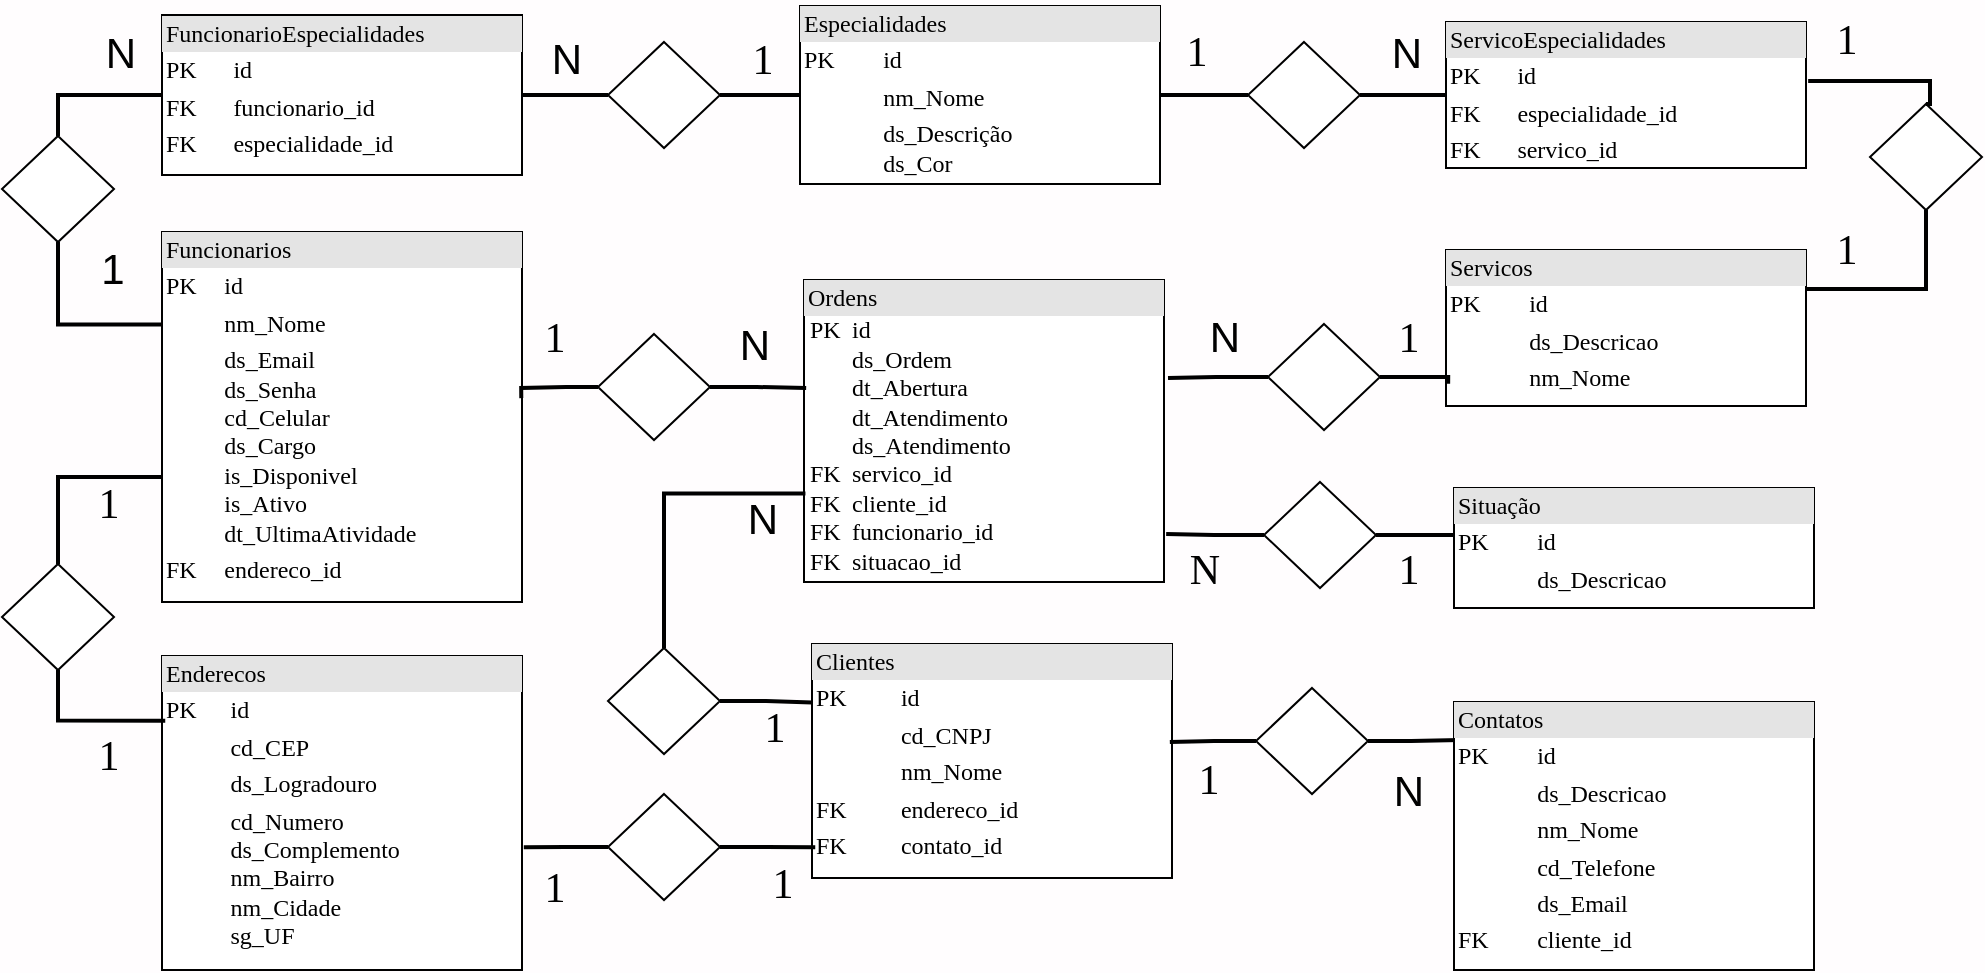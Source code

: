 <mxfile version="24.0.2" type="github">
  <diagram name="Página-1" id="74GLTB2vqmmj7NhmQDI3">
    <mxGraphModel dx="1206" dy="467" grid="0" gridSize="10" guides="1" tooltips="1" connect="1" arrows="1" fold="1" page="0" pageScale="1" pageWidth="827" pageHeight="1169" background="#FFFDFE" math="0" shadow="0">
      <root>
        <mxCell id="0" />
        <mxCell id="1" parent="0" />
        <mxCell id="-mUKGB88UWc1St8DoL5Q-1" value="&lt;div style=&quot;box-sizing:border-box;width:100%;background:#e4e4e4;padding:2px;&quot;&gt;Funcionarios&lt;/div&gt;&lt;table style=&quot;width:100%;font-size:1em;&quot; cellpadding=&quot;2&quot; cellspacing=&quot;0&quot;&gt;&lt;tbody&gt;&lt;tr&gt;&lt;td&gt;PK&lt;/td&gt;&lt;td&gt;id&lt;br&gt;&lt;/td&gt;&lt;/tr&gt;&lt;tr&gt;&lt;td&gt;&lt;br&gt;&lt;/td&gt;&lt;td&gt;nm_Nome&lt;/td&gt;&lt;/tr&gt;&lt;tr&gt;&lt;td&gt;&lt;br&gt;&lt;br&gt;&lt;/td&gt;&lt;td&gt;ds_Email&lt;br&gt;ds_Senha&lt;br&gt;cd_Celular&lt;br&gt;ds_Cargo&lt;br&gt;is_Disponivel&lt;br&gt;is_Ativo&lt;br&gt;dt_UltimaAtividade&lt;br&gt;&lt;/td&gt;&lt;/tr&gt;&lt;tr&gt;&lt;td&gt;FK&lt;/td&gt;&lt;td&gt;endereco_id&lt;br&gt;&lt;/td&gt;&lt;/tr&gt;&lt;tr&gt;&lt;td&gt;&lt;br&gt;&lt;/td&gt;&lt;td&gt;&lt;br&gt;&lt;/td&gt;&lt;/tr&gt;&lt;/tbody&gt;&lt;/table&gt;" style="verticalAlign=top;align=left;overflow=fill;html=1;rounded=0;shadow=0;comic=0;labelBackgroundColor=none;strokeWidth=1;fontFamily=Verdana;fontSize=12" parent="1" vertex="1">
          <mxGeometry x="-100" y="136" width="180" height="185" as="geometry" />
        </mxCell>
        <mxCell id="-mUKGB88UWc1St8DoL5Q-2" value="&lt;div style=&quot;box-sizing: border-box ; width: 100% ; background: #e4e4e4 ; padding: 2px&quot;&gt;Especialidades&lt;/div&gt;&lt;table style=&quot;width: 100% ; font-size: 1em&quot; cellpadding=&quot;2&quot; cellspacing=&quot;0&quot;&gt;&lt;tbody&gt;&lt;tr&gt;&lt;td&gt;PK&lt;/td&gt;&lt;td&gt;id&lt;/td&gt;&lt;/tr&gt;&lt;tr&gt;&lt;td&gt;&lt;br&gt;&lt;/td&gt;&lt;td&gt;nm_Nome&lt;/td&gt;&lt;/tr&gt;&lt;tr&gt;&lt;td&gt;&lt;/td&gt;&lt;td&gt;ds_Descrição&lt;br&gt;ds_Cor&lt;/td&gt;&lt;/tr&gt;&lt;tr&gt;&lt;td&gt;&lt;/td&gt;&lt;td&gt;&lt;br&gt;&lt;/td&gt;&lt;/tr&gt;&lt;/tbody&gt;&lt;/table&gt;" style="verticalAlign=top;align=left;overflow=fill;html=1;rounded=0;shadow=0;comic=0;labelBackgroundColor=none;strokeWidth=1;fontFamily=Verdana;fontSize=12" parent="1" vertex="1">
          <mxGeometry x="219" y="23" width="180" height="89" as="geometry" />
        </mxCell>
        <mxCell id="-mUKGB88UWc1St8DoL5Q-3" value="&lt;div style=&quot;box-sizing: border-box ; width: 100% ; background: #e4e4e4 ; padding: 2px&quot;&gt;Clientes&lt;/div&gt;&lt;table style=&quot;width: 100% ; font-size: 1em&quot; cellpadding=&quot;2&quot; cellspacing=&quot;0&quot;&gt;&lt;tbody&gt;&lt;tr&gt;&lt;td&gt;PK&lt;/td&gt;&lt;td&gt;id&lt;/td&gt;&lt;/tr&gt;&lt;tr&gt;&lt;td&gt;&lt;br&gt;&lt;/td&gt;&lt;td&gt;cd_CNPJ&lt;/td&gt;&lt;/tr&gt;&lt;tr&gt;&lt;td&gt;&lt;/td&gt;&lt;td&gt;nm_Nome&lt;/td&gt;&lt;/tr&gt;&lt;tr&gt;&lt;td&gt;FK&lt;/td&gt;&lt;td&gt;endereco_id&lt;/td&gt;&lt;/tr&gt;&lt;tr&gt;&lt;td&gt;FK&lt;/td&gt;&lt;td&gt;contato_id&lt;/td&gt;&lt;/tr&gt;&lt;/tbody&gt;&lt;/table&gt;" style="verticalAlign=top;align=left;overflow=fill;html=1;rounded=0;shadow=0;comic=0;labelBackgroundColor=none;strokeWidth=1;fontFamily=Verdana;fontSize=12" parent="1" vertex="1">
          <mxGeometry x="225" y="342" width="180" height="117" as="geometry" />
        </mxCell>
        <mxCell id="-mUKGB88UWc1St8DoL5Q-6" value="&lt;div style=&quot;box-sizing:border-box;width:100%;background:#e4e4e4;padding:2px;&quot;&gt;Situação&lt;/div&gt;&lt;table style=&quot;width:100%;font-size:1em;&quot; cellpadding=&quot;2&quot; cellspacing=&quot;0&quot;&gt;&lt;tbody&gt;&lt;tr&gt;&lt;td&gt;PK&lt;/td&gt;&lt;td&gt;id&lt;/td&gt;&lt;/tr&gt;&lt;tr&gt;&lt;td&gt;&lt;br&gt;&lt;/td&gt;&lt;td&gt;ds_Descricao&lt;/td&gt;&lt;/tr&gt;&lt;tr&gt;&lt;td&gt;&lt;/td&gt;&lt;td&gt;&lt;br&gt;&lt;/td&gt;&lt;/tr&gt;&lt;/tbody&gt;&lt;/table&gt;" style="verticalAlign=top;align=left;overflow=fill;html=1;rounded=0;shadow=0;comic=0;labelBackgroundColor=none;strokeWidth=1;fontFamily=Verdana;fontSize=12" parent="1" vertex="1">
          <mxGeometry x="546" y="264" width="180" height="60" as="geometry" />
        </mxCell>
        <mxCell id="-mUKGB88UWc1St8DoL5Q-8" value="&lt;div style=&quot;box-sizing:border-box;width:100%;background:#e4e4e4;padding:2px;&quot;&gt;Servicos&lt;/div&gt;&lt;table style=&quot;width:100%;font-size:1em;&quot; cellpadding=&quot;2&quot; cellspacing=&quot;0&quot;&gt;&lt;tbody&gt;&lt;tr&gt;&lt;td&gt;PK&lt;/td&gt;&lt;td&gt;id&lt;/td&gt;&lt;/tr&gt;&lt;tr&gt;&lt;td&gt;&lt;br&gt;&lt;/td&gt;&lt;td&gt;ds_Descricao&lt;/td&gt;&lt;/tr&gt;&lt;tr&gt;&lt;td&gt;&lt;br&gt;&lt;/td&gt;&lt;td&gt;nm_Nome&lt;/td&gt;&lt;/tr&gt;&lt;tr&gt;&lt;td&gt;&lt;/td&gt;&lt;td&gt;&lt;br&gt;&lt;/td&gt;&lt;/tr&gt;&lt;/tbody&gt;&lt;/table&gt;" style="verticalAlign=top;align=left;overflow=fill;html=1;rounded=0;shadow=0;comic=0;labelBackgroundColor=none;strokeWidth=1;fontFamily=Verdana;fontSize=12" parent="1" vertex="1">
          <mxGeometry x="542" y="145" width="180" height="78" as="geometry" />
        </mxCell>
        <mxCell id="-mUKGB88UWc1St8DoL5Q-9" style="edgeStyle=orthogonalEdgeStyle;rounded=0;orthogonalLoop=1;jettySize=auto;html=1;exitX=0.5;exitY=1;exitDx=0;exitDy=0;" parent="1" source="-mUKGB88UWc1St8DoL5Q-8" target="-mUKGB88UWc1St8DoL5Q-8" edge="1">
          <mxGeometry relative="1" as="geometry" />
        </mxCell>
        <mxCell id="-mUKGB88UWc1St8DoL5Q-11" value="&lt;div style=&quot;box-sizing:border-box;width:100%;background:#e4e4e4;padding:2px;&quot;&gt;FuncionarioEspecialidades&lt;/div&gt;&lt;table style=&quot;width:100%;font-size:1em;&quot; cellpadding=&quot;2&quot; cellspacing=&quot;0&quot;&gt;&lt;tbody&gt;&lt;tr&gt;&lt;td&gt;PK&lt;/td&gt;&lt;td&gt;id&lt;/td&gt;&lt;/tr&gt;&lt;tr&gt;&lt;td&gt;FK&lt;/td&gt;&lt;td&gt;funcionario_id&lt;/td&gt;&lt;/tr&gt;&lt;tr&gt;&lt;td&gt;FK&lt;/td&gt;&lt;td&gt;especialidade_id&lt;/td&gt;&lt;/tr&gt;&lt;/tbody&gt;&lt;/table&gt;" style="verticalAlign=top;align=left;overflow=fill;html=1;rounded=0;shadow=0;comic=0;labelBackgroundColor=none;strokeWidth=1;fontFamily=Verdana;fontSize=12" parent="1" vertex="1">
          <mxGeometry x="-100" y="27.5" width="180" height="80" as="geometry" />
        </mxCell>
        <mxCell id="-mUKGB88UWc1St8DoL5Q-14" value="&lt;div style=&quot;box-sizing:border-box;width:100%;background:#e4e4e4;padding:2px;&quot;&gt;ServicoEspecialidades&lt;/div&gt;&lt;table style=&quot;width:100%;font-size:1em;&quot; cellpadding=&quot;2&quot; cellspacing=&quot;0&quot;&gt;&lt;tbody&gt;&lt;tr&gt;&lt;td&gt;PK&lt;/td&gt;&lt;td&gt;id&lt;/td&gt;&lt;/tr&gt;&lt;tr&gt;&lt;td&gt;FK&lt;/td&gt;&lt;td&gt;especialidade_id&lt;/td&gt;&lt;/tr&gt;&lt;tr&gt;&lt;td&gt;FK&lt;/td&gt;&lt;td&gt;servico_id&lt;/td&gt;&lt;/tr&gt;&lt;/tbody&gt;&lt;/table&gt;" style="verticalAlign=top;align=left;overflow=fill;html=1;rounded=0;shadow=0;comic=0;labelBackgroundColor=none;strokeWidth=1;fontFamily=Verdana;fontSize=12" parent="1" vertex="1">
          <mxGeometry x="542" y="31" width="180" height="73" as="geometry" />
        </mxCell>
        <mxCell id="-mUKGB88UWc1St8DoL5Q-19" value="&lt;div style=&quot;box-sizing:border-box;width:100%;background:#e4e4e4;padding:2px;&quot;&gt;Enderecos&lt;/div&gt;&lt;table style=&quot;width:100%;font-size:1em;&quot; cellpadding=&quot;2&quot; cellspacing=&quot;0&quot;&gt;&lt;tbody&gt;&lt;tr&gt;&lt;td&gt;PK&lt;/td&gt;&lt;td&gt;id&lt;/td&gt;&lt;/tr&gt;&lt;tr&gt;&lt;td&gt;&lt;br&gt;&lt;/td&gt;&lt;td&gt;cd_CEP&lt;/td&gt;&lt;/tr&gt;&lt;tr&gt;&lt;td&gt;&lt;br&gt;&lt;/td&gt;&lt;td&gt;ds_Logradouro&lt;/td&gt;&lt;/tr&gt;&lt;tr&gt;&lt;td&gt;&lt;br&gt;&lt;/td&gt;&lt;td&gt;cd_Numero&lt;br&gt;ds_Complemento&lt;br&gt;nm_Bairro&lt;br&gt;nm_Cidade&lt;br&gt;sg_UF&lt;/td&gt;&lt;/tr&gt;&lt;tr&gt;&lt;td&gt;&lt;/td&gt;&lt;td&gt;&lt;br&gt;&lt;/td&gt;&lt;/tr&gt;&lt;/tbody&gt;&lt;/table&gt;" style="verticalAlign=top;align=left;overflow=fill;html=1;rounded=0;shadow=0;comic=0;labelBackgroundColor=none;strokeWidth=1;fontFamily=Verdana;fontSize=12" parent="1" vertex="1">
          <mxGeometry x="-100" y="348" width="180" height="157" as="geometry" />
        </mxCell>
        <mxCell id="-mUKGB88UWc1St8DoL5Q-21" value="&lt;div style=&quot;box-sizing:border-box;width:100%;background:#e4e4e4;padding:2px;&quot;&gt;Ordens&lt;/div&gt;&amp;nbsp;PK&lt;span style=&quot;white-space: pre;&quot;&gt;&#x9;&lt;/span&gt;id&lt;div&gt;&lt;span style=&quot;background-color: initial; white-space-collapse: preserve;&quot;&gt;&#x9;&lt;/span&gt;&lt;span style=&quot;background-color: initial;&quot;&gt;ds_Ordem&lt;/span&gt;&lt;br&gt;&lt;/div&gt;&lt;div&gt;&lt;span style=&quot;white-space: pre;&quot;&gt;&#x9;&lt;/span&gt;dt_Abertura&lt;br&gt;&lt;/div&gt;&lt;div&gt;&lt;span style=&quot;white-space: pre;&quot;&gt;&#x9;&lt;/span&gt;dt_Atendimento&lt;/div&gt;&lt;div&gt;&lt;span style=&quot;white-space: pre;&quot;&gt;&#x9;&lt;/span&gt;ds_Atendimento&lt;br&gt;&lt;/div&gt;&lt;div&gt;&lt;div&gt;&amp;nbsp;FK&lt;span style=&quot;white-space-collapse: preserve;&quot;&gt;&#x9;&lt;/span&gt;servico_id&lt;/div&gt;&lt;div&gt;&amp;nbsp;FK&lt;span style=&quot;white-space-collapse: preserve;&quot;&gt;&#x9;&lt;/span&gt;cliente_id&lt;br&gt;&lt;/div&gt;&lt;div&gt;&amp;nbsp;FK&lt;span style=&quot;white-space-collapse: preserve;&quot;&gt;&#x9;&lt;/span&gt;funcionario_id&lt;/div&gt;&lt;div&gt;&amp;nbsp;FK&lt;span style=&quot;white-space-collapse: preserve;&quot;&gt;&#x9;&lt;/span&gt;situacao_id&lt;/div&gt;&lt;div&gt;&lt;br&gt;&lt;/div&gt;&lt;table style=&quot;width:100%;font-size:1em;&quot; cellpadding=&quot;2&quot; cellspacing=&quot;0&quot;&gt;&lt;tbody&gt;&lt;/tbody&gt;&lt;/table&gt;&lt;/div&gt;" style="verticalAlign=top;align=left;overflow=fill;html=1;rounded=0;shadow=0;comic=0;labelBackgroundColor=none;strokeWidth=1;fontFamily=Verdana;fontSize=12" parent="1" vertex="1">
          <mxGeometry x="221" y="160" width="180" height="151" as="geometry" />
        </mxCell>
        <mxCell id="-mUKGB88UWc1St8DoL5Q-44" style="edgeStyle=none;shape=connector;curved=1;rounded=0;orthogonalLoop=1;jettySize=auto;html=1;exitX=0;exitY=0.5;exitDx=0;exitDy=0;entryX=1;entryY=0.5;entryDx=0;entryDy=0;strokeColor=default;strokeWidth=2;align=center;verticalAlign=middle;fontFamily=Architects Daughter;fontSource=https%3A%2F%2Ffonts.googleapis.com%2Fcss%3Ffamily%3DArchitects%2BDaughter;fontSize=16;fontColor=default;labelBackgroundColor=default;endArrow=none;flowAnimation=0;sourcePerimeterSpacing=8;targetPerimeterSpacing=8;endFill=0;" parent="1" source="-mUKGB88UWc1St8DoL5Q-24" target="-mUKGB88UWc1St8DoL5Q-11" edge="1">
          <mxGeometry relative="1" as="geometry" />
        </mxCell>
        <mxCell id="-mUKGB88UWc1St8DoL5Q-24" value="" style="rhombus;whiteSpace=wrap;html=1;fontFamily=Architects Daughter;fontSource=https%3A%2F%2Ffonts.googleapis.com%2Fcss%3Ffamily%3DArchitects%2BDaughter;" parent="1" vertex="1">
          <mxGeometry x="123" y="41" width="56" height="53" as="geometry" />
        </mxCell>
        <mxCell id="-mUKGB88UWc1St8DoL5Q-32" value="&lt;font face=&quot;Helvetica&quot; style=&quot;font-size: 21px;&quot;&gt;N&lt;/font&gt;" style="text;html=1;align=center;verticalAlign=middle;resizable=0;points=[];autosize=1;strokeColor=none;fillColor=none;fontSize=21;fontFamily=Architects Daughter;fontSource=https%3A%2F%2Ffonts.googleapis.com%2Fcss%3Ffamily%3DArchitects%2BDaughter;" parent="1" vertex="1">
          <mxGeometry x="85" y="31" width="33" height="38" as="geometry" />
        </mxCell>
        <mxCell id="-mUKGB88UWc1St8DoL5Q-40" style="edgeStyle=none;curved=1;rounded=0;orthogonalLoop=1;jettySize=auto;html=1;fontFamily=Architects Daughter;fontSource=https%3A%2F%2Ffonts.googleapis.com%2Fcss%3Ffamily%3DArchitects%2BDaughter;fontSize=16;endArrow=none;sourcePerimeterSpacing=8;targetPerimeterSpacing=8;entryX=0;entryY=0.5;entryDx=0;entryDy=0;strokeWidth=2;flowAnimation=0;exitX=1;exitY=0.5;exitDx=0;exitDy=0;endFill=0;" parent="1" source="-mUKGB88UWc1St8DoL5Q-24" target="-mUKGB88UWc1St8DoL5Q-2" edge="1">
          <mxGeometry relative="1" as="geometry">
            <mxPoint x="219" y="76" as="targetPoint" />
          </mxGeometry>
        </mxCell>
        <mxCell id="-mUKGB88UWc1St8DoL5Q-46" style="edgeStyle=none;shape=connector;curved=1;rounded=0;orthogonalLoop=1;jettySize=auto;html=1;exitX=0;exitY=0.5;exitDx=0;exitDy=0;entryX=1;entryY=0.5;entryDx=0;entryDy=0;strokeColor=default;strokeWidth=2;align=center;verticalAlign=middle;fontFamily=Architects Daughter;fontSource=https%3A%2F%2Ffonts.googleapis.com%2Fcss%3Ffamily%3DArchitects%2BDaughter;fontSize=16;fontColor=default;labelBackgroundColor=default;endArrow=none;flowAnimation=0;sourcePerimeterSpacing=8;targetPerimeterSpacing=8;endFill=0;" parent="1" source="-mUKGB88UWc1St8DoL5Q-45" target="-mUKGB88UWc1St8DoL5Q-2" edge="1">
          <mxGeometry relative="1" as="geometry" />
        </mxCell>
        <mxCell id="-mUKGB88UWc1St8DoL5Q-47" style="edgeStyle=none;shape=connector;curved=1;rounded=0;orthogonalLoop=1;jettySize=auto;html=1;exitX=1;exitY=0.5;exitDx=0;exitDy=0;entryX=0;entryY=0.5;entryDx=0;entryDy=0;strokeColor=default;strokeWidth=2;align=center;verticalAlign=middle;fontFamily=Architects Daughter;fontSource=https%3A%2F%2Ffonts.googleapis.com%2Fcss%3Ffamily%3DArchitects%2BDaughter;fontSize=16;fontColor=default;labelBackgroundColor=default;endArrow=none;flowAnimation=0;sourcePerimeterSpacing=8;targetPerimeterSpacing=8;startSize=14;endSize=14;endFill=0;" parent="1" source="-mUKGB88UWc1St8DoL5Q-45" target="-mUKGB88UWc1St8DoL5Q-14" edge="1">
          <mxGeometry relative="1" as="geometry" />
        </mxCell>
        <mxCell id="-mUKGB88UWc1St8DoL5Q-45" value="" style="rhombus;whiteSpace=wrap;html=1;fontFamily=Architects Daughter;fontSource=https%3A%2F%2Ffonts.googleapis.com%2Fcss%3Ffamily%3DArchitects%2BDaughter;" parent="1" vertex="1">
          <mxGeometry x="443" y="41" width="56" height="53" as="geometry" />
        </mxCell>
        <mxCell id="-mUKGB88UWc1St8DoL5Q-50" style="edgeStyle=orthogonalEdgeStyle;shape=connector;rounded=0;orthogonalLoop=1;jettySize=auto;html=1;strokeColor=default;strokeWidth=2;align=center;verticalAlign=middle;fontFamily=Architects Daughter;fontSource=https%3A%2F%2Ffonts.googleapis.com%2Fcss%3Ffamily%3DArchitects%2BDaughter;fontSize=16;fontColor=default;labelBackgroundColor=default;endArrow=none;endFill=0;flowAnimation=0;sourcePerimeterSpacing=8;targetPerimeterSpacing=8;entryX=0;entryY=0.5;entryDx=0;entryDy=0;exitX=0.5;exitY=0;exitDx=0;exitDy=0;" parent="1" source="-mUKGB88UWc1St8DoL5Q-49" target="-mUKGB88UWc1St8DoL5Q-11" edge="1">
          <mxGeometry relative="1" as="geometry">
            <mxPoint x="-134" y="48" as="targetPoint" />
          </mxGeometry>
        </mxCell>
        <mxCell id="-mUKGB88UWc1St8DoL5Q-52" style="edgeStyle=orthogonalEdgeStyle;shape=connector;rounded=0;orthogonalLoop=1;jettySize=auto;html=1;exitX=0.5;exitY=1;exitDx=0;exitDy=0;entryX=0;entryY=0.25;entryDx=0;entryDy=0;strokeColor=default;strokeWidth=2;align=center;verticalAlign=middle;fontFamily=Architects Daughter;fontSource=https%3A%2F%2Ffonts.googleapis.com%2Fcss%3Ffamily%3DArchitects%2BDaughter;fontSize=16;fontColor=default;labelBackgroundColor=default;endArrow=none;endFill=0;flowAnimation=0;sourcePerimeterSpacing=8;targetPerimeterSpacing=8;" parent="1" source="-mUKGB88UWc1St8DoL5Q-49" target="-mUKGB88UWc1St8DoL5Q-1" edge="1">
          <mxGeometry relative="1" as="geometry" />
        </mxCell>
        <mxCell id="-mUKGB88UWc1St8DoL5Q-49" value="" style="rhombus;whiteSpace=wrap;html=1;fontFamily=Architects Daughter;fontSource=https%3A%2F%2Ffonts.googleapis.com%2Fcss%3Ffamily%3DArchitects%2BDaughter;" parent="1" vertex="1">
          <mxGeometry x="-180" y="88" width="56" height="53" as="geometry" />
        </mxCell>
        <mxCell id="-mUKGB88UWc1St8DoL5Q-53" value="&lt;font face=&quot;Helvetica&quot; style=&quot;font-size: 21px;&quot;&gt;N&lt;/font&gt;" style="text;html=1;align=center;verticalAlign=middle;resizable=0;points=[];autosize=1;strokeColor=none;fillColor=none;fontSize=21;fontFamily=Architects Daughter;fontSource=https%3A%2F%2Ffonts.googleapis.com%2Fcss%3Ffamily%3DArchitects%2BDaughter;" parent="1" vertex="1">
          <mxGeometry x="-138" y="27.5" width="33" height="38" as="geometry" />
        </mxCell>
        <mxCell id="-mUKGB88UWc1St8DoL5Q-54" value="&lt;font face=&quot;Helvetica&quot; style=&quot;font-size: 21px;&quot;&gt;1&lt;/font&gt;" style="text;html=1;align=center;verticalAlign=middle;resizable=0;points=[];autosize=1;strokeColor=none;fillColor=none;fontSize=21;fontFamily=Architects Daughter;fontSource=https%3A%2F%2Ffonts.googleapis.com%2Fcss%3Ffamily%3DArchitects%2BDaughter;" parent="1" vertex="1">
          <mxGeometry x="-140" y="136" width="30" height="38" as="geometry" />
        </mxCell>
        <mxCell id="-mUKGB88UWc1St8DoL5Q-55" value="&lt;font face=&quot;Verdana&quot;&gt;1&lt;/font&gt;" style="text;html=1;align=center;verticalAlign=middle;resizable=0;points=[];autosize=1;strokeColor=none;fillColor=none;fontSize=21;fontFamily=Architects Daughter;fontSource=https%3A%2F%2Ffonts.googleapis.com%2Fcss%3Ffamily%3DArchitects%2BDaughter;" parent="1" vertex="1">
          <mxGeometry x="184" y="30" width="31" height="39" as="geometry" />
        </mxCell>
        <mxCell id="-mUKGB88UWc1St8DoL5Q-57" value="" style="rhombus;whiteSpace=wrap;html=1;fontFamily=Architects Daughter;fontSource=https%3A%2F%2Ffonts.googleapis.com%2Fcss%3Ffamily%3DArchitects%2BDaughter;" parent="1" vertex="1">
          <mxGeometry x="118" y="187" width="56" height="53" as="geometry" />
        </mxCell>
        <mxCell id="-mUKGB88UWc1St8DoL5Q-60" value="&lt;font face=&quot;Helvetica&quot; style=&quot;font-size: 21px;&quot;&gt;N&lt;/font&gt;" style="text;html=1;align=center;verticalAlign=middle;resizable=0;points=[];autosize=1;strokeColor=none;fillColor=none;fontSize=21;fontFamily=Architects Daughter;fontSource=https%3A%2F%2Ffonts.googleapis.com%2Fcss%3Ffamily%3DArchitects%2BDaughter;" parent="1" vertex="1">
          <mxGeometry x="179" y="174" width="33" height="38" as="geometry" />
        </mxCell>
        <mxCell id="-mUKGB88UWc1St8DoL5Q-61" value="&lt;font face=&quot;Verdana&quot;&gt;1&lt;/font&gt;" style="text;html=1;align=center;verticalAlign=middle;resizable=0;points=[];autosize=1;strokeColor=none;fillColor=none;fontSize=21;fontFamily=Architects Daughter;fontSource=https%3A%2F%2Ffonts.googleapis.com%2Fcss%3Ffamily%3DArchitects%2BDaughter;" parent="1" vertex="1">
          <mxGeometry x="80" y="169" width="31" height="39" as="geometry" />
        </mxCell>
        <mxCell id="-mUKGB88UWc1St8DoL5Q-62" value="&lt;font face=&quot;Helvetica&quot; style=&quot;font-size: 21px;&quot;&gt;N&lt;/font&gt;" style="text;html=1;align=center;verticalAlign=middle;resizable=0;points=[];autosize=1;strokeColor=none;fillColor=none;fontSize=21;fontFamily=Architects Daughter;fontSource=https%3A%2F%2Ffonts.googleapis.com%2Fcss%3Ffamily%3DArchitects%2BDaughter;" parent="1" vertex="1">
          <mxGeometry x="505" y="27.5" width="33" height="38" as="geometry" />
        </mxCell>
        <mxCell id="-mUKGB88UWc1St8DoL5Q-63" value="&lt;font face=&quot;Verdana&quot;&gt;1&lt;/font&gt;" style="text;html=1;align=center;verticalAlign=middle;resizable=0;points=[];autosize=1;strokeColor=none;fillColor=none;fontSize=21;fontFamily=Architects Daughter;fontSource=https%3A%2F%2Ffonts.googleapis.com%2Fcss%3Ffamily%3DArchitects%2BDaughter;" parent="1" vertex="1">
          <mxGeometry x="401" y="26.5" width="31" height="39" as="geometry" />
        </mxCell>
        <mxCell id="-mUKGB88UWc1St8DoL5Q-64" value="" style="rhombus;whiteSpace=wrap;html=1;fontFamily=Architects Daughter;fontSource=https%3A%2F%2Ffonts.googleapis.com%2Fcss%3Ffamily%3DArchitects%2BDaughter;" parent="1" vertex="1">
          <mxGeometry x="754" y="72" width="56" height="53" as="geometry" />
        </mxCell>
        <mxCell id="-mUKGB88UWc1St8DoL5Q-65" style="edgeStyle=orthogonalEdgeStyle;shape=connector;rounded=0;orthogonalLoop=1;jettySize=auto;html=1;exitX=0.5;exitY=0;exitDx=0;exitDy=0;entryX=1.006;entryY=0.404;entryDx=0;entryDy=0;entryPerimeter=0;strokeColor=default;strokeWidth=2;align=center;verticalAlign=middle;fontFamily=Architects Daughter;fontSource=https%3A%2F%2Ffonts.googleapis.com%2Fcss%3Ffamily%3DArchitects%2BDaughter;fontSize=16;fontColor=default;labelBackgroundColor=default;endArrow=none;endFill=0;flowAnimation=0;sourcePerimeterSpacing=8;targetPerimeterSpacing=8;" parent="1" source="-mUKGB88UWc1St8DoL5Q-64" target="-mUKGB88UWc1St8DoL5Q-14" edge="1">
          <mxGeometry relative="1" as="geometry">
            <Array as="points">
              <mxPoint x="784" y="61" />
            </Array>
          </mxGeometry>
        </mxCell>
        <mxCell id="-mUKGB88UWc1St8DoL5Q-66" style="edgeStyle=orthogonalEdgeStyle;shape=connector;rounded=0;orthogonalLoop=1;jettySize=auto;html=1;exitX=0.5;exitY=1;exitDx=0;exitDy=0;strokeColor=default;strokeWidth=2;align=center;verticalAlign=middle;fontFamily=Architects Daughter;fontSource=https%3A%2F%2Ffonts.googleapis.com%2Fcss%3Ffamily%3DArchitects%2BDaughter;fontSize=16;fontColor=default;labelBackgroundColor=default;endArrow=none;endFill=0;flowAnimation=0;sourcePerimeterSpacing=8;targetPerimeterSpacing=8;entryX=1;entryY=0.25;entryDx=0;entryDy=0;" parent="1" source="-mUKGB88UWc1St8DoL5Q-64" target="-mUKGB88UWc1St8DoL5Q-8" edge="1">
          <mxGeometry relative="1" as="geometry" />
        </mxCell>
        <mxCell id="-mUKGB88UWc1St8DoL5Q-69" value="&lt;font face=&quot;Verdana&quot;&gt;1&lt;/font&gt;" style="text;html=1;align=center;verticalAlign=middle;resizable=0;points=[];autosize=1;strokeColor=none;fillColor=none;fontSize=21;fontFamily=Architects Daughter;fontSource=https%3A%2F%2Ffonts.googleapis.com%2Fcss%3Ffamily%3DArchitects%2BDaughter;" parent="1" vertex="1">
          <mxGeometry x="726" y="20" width="31" height="39" as="geometry" />
        </mxCell>
        <mxCell id="-mUKGB88UWc1St8DoL5Q-70" value="&lt;font face=&quot;Verdana&quot;&gt;1&lt;/font&gt;" style="text;html=1;align=center;verticalAlign=middle;resizable=0;points=[];autosize=1;strokeColor=none;fillColor=none;fontSize=21;fontFamily=Architects Daughter;fontSource=https%3A%2F%2Ffonts.googleapis.com%2Fcss%3Ffamily%3DArchitects%2BDaughter;" parent="1" vertex="1">
          <mxGeometry x="726" y="125" width="31" height="39" as="geometry" />
        </mxCell>
        <mxCell id="-mUKGB88UWc1St8DoL5Q-71" value="" style="rhombus;whiteSpace=wrap;html=1;fontFamily=Architects Daughter;fontSource=https%3A%2F%2Ffonts.googleapis.com%2Fcss%3Ffamily%3DArchitects%2BDaughter;" parent="1" vertex="1">
          <mxGeometry x="453" y="182" width="56" height="53" as="geometry" />
        </mxCell>
        <mxCell id="-mUKGB88UWc1St8DoL5Q-72" value="" style="rhombus;whiteSpace=wrap;html=1;fontFamily=Architects Daughter;fontSource=https%3A%2F%2Ffonts.googleapis.com%2Fcss%3Ffamily%3DArchitects%2BDaughter;" parent="1" vertex="1">
          <mxGeometry x="451" y="261" width="56" height="53" as="geometry" />
        </mxCell>
        <mxCell id="-mUKGB88UWc1St8DoL5Q-73" style="edgeStyle=orthogonalEdgeStyle;shape=connector;rounded=0;orthogonalLoop=1;jettySize=auto;html=1;exitX=1;exitY=0.5;exitDx=0;exitDy=0;entryX=0;entryY=0.383;entryDx=0;entryDy=0;entryPerimeter=0;strokeColor=default;strokeWidth=2;align=center;verticalAlign=middle;fontFamily=Architects Daughter;fontSource=https%3A%2F%2Ffonts.googleapis.com%2Fcss%3Ffamily%3DArchitects%2BDaughter;fontSize=16;fontColor=default;labelBackgroundColor=default;endArrow=none;endFill=0;flowAnimation=0;sourcePerimeterSpacing=8;targetPerimeterSpacing=8;" parent="1" source="-mUKGB88UWc1St8DoL5Q-72" target="-mUKGB88UWc1St8DoL5Q-6" edge="1">
          <mxGeometry relative="1" as="geometry" />
        </mxCell>
        <mxCell id="-mUKGB88UWc1St8DoL5Q-79" value="&lt;font face=&quot;Verdana&quot;&gt;1&lt;/font&gt;" style="text;html=1;align=center;verticalAlign=middle;resizable=0;points=[];autosize=1;strokeColor=none;fillColor=none;fontSize=21;fontFamily=Architects Daughter;fontSource=https%3A%2F%2Ffonts.googleapis.com%2Fcss%3Ffamily%3DArchitects%2BDaughter;" parent="1" vertex="1">
          <mxGeometry x="507" y="169" width="31" height="39" as="geometry" />
        </mxCell>
        <mxCell id="-mUKGB88UWc1St8DoL5Q-80" value="&lt;font face=&quot;Helvetica&quot; style=&quot;font-size: 21px;&quot;&gt;N&lt;/font&gt;" style="text;html=1;align=center;verticalAlign=middle;resizable=0;points=[];autosize=1;strokeColor=none;fillColor=none;fontSize=21;fontFamily=Architects Daughter;fontSource=https%3A%2F%2Ffonts.googleapis.com%2Fcss%3Ffamily%3DArchitects%2BDaughter;" parent="1" vertex="1">
          <mxGeometry x="414" y="170" width="33" height="38" as="geometry" />
        </mxCell>
        <mxCell id="-mUKGB88UWc1St8DoL5Q-82" value="&lt;font face=&quot;Verdana&quot;&gt;N&lt;/font&gt;" style="text;html=1;align=center;verticalAlign=middle;resizable=0;points=[];autosize=1;strokeColor=none;fillColor=none;fontSize=21;fontFamily=Architects Daughter;fontSource=https%3A%2F%2Ffonts.googleapis.com%2Fcss%3Ffamily%3DArchitects%2BDaughter;" parent="1" vertex="1">
          <mxGeometry x="404" y="285" width="34" height="39" as="geometry" />
        </mxCell>
        <mxCell id="-mUKGB88UWc1St8DoL5Q-83" value="&lt;font face=&quot;Verdana&quot;&gt;1&lt;/font&gt;" style="text;html=1;align=center;verticalAlign=middle;resizable=0;points=[];autosize=1;strokeColor=none;fillColor=none;fontSize=21;fontFamily=Architects Daughter;fontSource=https%3A%2F%2Ffonts.googleapis.com%2Fcss%3Ffamily%3DArchitects%2BDaughter;" parent="1" vertex="1">
          <mxGeometry x="507" y="285" width="31" height="39" as="geometry" />
        </mxCell>
        <mxCell id="-mUKGB88UWc1St8DoL5Q-119" style="edgeStyle=orthogonalEdgeStyle;shape=connector;rounded=0;orthogonalLoop=1;jettySize=auto;html=1;exitX=1;exitY=0.5;exitDx=0;exitDy=0;entryX=0.017;entryY=0.142;entryDx=0;entryDy=0;strokeColor=default;strokeWidth=2;align=center;verticalAlign=middle;fontFamily=Architects Daughter;fontSource=https%3A%2F%2Ffonts.googleapis.com%2Fcss%3Ffamily%3DArchitects%2BDaughter;fontSize=16;fontColor=default;labelBackgroundColor=default;endArrow=none;endFill=0;flowAnimation=0;sourcePerimeterSpacing=8;targetPerimeterSpacing=8;entryPerimeter=0;" parent="1" source="-mUKGB88UWc1St8DoL5Q-84" target="-mUKGB88UWc1St8DoL5Q-116" edge="1">
          <mxGeometry relative="1" as="geometry" />
        </mxCell>
        <mxCell id="-mUKGB88UWc1St8DoL5Q-84" value="" style="rhombus;whiteSpace=wrap;html=1;fontFamily=Architects Daughter;fontSource=https%3A%2F%2Ffonts.googleapis.com%2Fcss%3Ffamily%3DArchitects%2BDaughter;" parent="1" vertex="1">
          <mxGeometry x="447" y="364" width="56" height="53" as="geometry" />
        </mxCell>
        <mxCell id="-mUKGB88UWc1St8DoL5Q-85" value="" style="rhombus;whiteSpace=wrap;html=1;fontFamily=Architects Daughter;fontSource=https%3A%2F%2Ffonts.googleapis.com%2Fcss%3Ffamily%3DArchitects%2BDaughter;" parent="1" vertex="1">
          <mxGeometry x="123" y="417" width="56" height="53" as="geometry" />
        </mxCell>
        <mxCell id="-mUKGB88UWc1St8DoL5Q-96" style="edgeStyle=orthogonalEdgeStyle;shape=connector;rounded=0;orthogonalLoop=1;jettySize=auto;html=1;exitX=1;exitY=0.5;exitDx=0;exitDy=0;entryX=0;entryY=0.25;entryDx=0;entryDy=0;strokeColor=default;strokeWidth=2;align=center;verticalAlign=middle;fontFamily=Architects Daughter;fontSource=https%3A%2F%2Ffonts.googleapis.com%2Fcss%3Ffamily%3DArchitects%2BDaughter;fontSize=16;fontColor=default;labelBackgroundColor=default;endArrow=none;endFill=0;flowAnimation=0;sourcePerimeterSpacing=8;targetPerimeterSpacing=8;" parent="1" source="-mUKGB88UWc1St8DoL5Q-86" target="-mUKGB88UWc1St8DoL5Q-3" edge="1">
          <mxGeometry relative="1" as="geometry" />
        </mxCell>
        <mxCell id="-mUKGB88UWc1St8DoL5Q-86" value="" style="rhombus;whiteSpace=wrap;html=1;fontFamily=Architects Daughter;fontSource=https%3A%2F%2Ffonts.googleapis.com%2Fcss%3Ffamily%3DArchitects%2BDaughter;" parent="1" vertex="1">
          <mxGeometry x="123" y="344" width="56" height="53" as="geometry" />
        </mxCell>
        <mxCell id="-mUKGB88UWc1St8DoL5Q-88" style="edgeStyle=orthogonalEdgeStyle;shape=connector;rounded=0;orthogonalLoop=1;jettySize=auto;html=1;exitX=0;exitY=0.5;exitDx=0;exitDy=0;entryX=0.994;entryY=0.419;entryDx=0;entryDy=0;entryPerimeter=0;strokeColor=default;strokeWidth=2;align=center;verticalAlign=middle;fontFamily=Architects Daughter;fontSource=https%3A%2F%2Ffonts.googleapis.com%2Fcss%3Ffamily%3DArchitects%2BDaughter;fontSize=16;fontColor=default;labelBackgroundColor=default;endArrow=none;endFill=0;flowAnimation=0;sourcePerimeterSpacing=8;targetPerimeterSpacing=8;" parent="1" source="-mUKGB88UWc1St8DoL5Q-84" target="-mUKGB88UWc1St8DoL5Q-3" edge="1">
          <mxGeometry relative="1" as="geometry" />
        </mxCell>
        <mxCell id="-mUKGB88UWc1St8DoL5Q-89" style="edgeStyle=orthogonalEdgeStyle;shape=connector;rounded=0;orthogonalLoop=1;jettySize=auto;html=1;exitX=1;exitY=0.5;exitDx=0;exitDy=0;entryX=0.009;entryY=0.869;entryDx=0;entryDy=0;entryPerimeter=0;strokeColor=default;strokeWidth=2;align=center;verticalAlign=middle;fontFamily=Architects Daughter;fontSource=https%3A%2F%2Ffonts.googleapis.com%2Fcss%3Ffamily%3DArchitects%2BDaughter;fontSize=16;fontColor=default;labelBackgroundColor=default;endArrow=none;endFill=0;flowAnimation=0;sourcePerimeterSpacing=8;targetPerimeterSpacing=8;" parent="1" source="-mUKGB88UWc1St8DoL5Q-85" target="-mUKGB88UWc1St8DoL5Q-3" edge="1">
          <mxGeometry relative="1" as="geometry" />
        </mxCell>
        <mxCell id="-mUKGB88UWc1St8DoL5Q-91" style="edgeStyle=orthogonalEdgeStyle;shape=connector;rounded=0;orthogonalLoop=1;jettySize=auto;html=1;exitX=0;exitY=0.5;exitDx=0;exitDy=0;entryX=1.005;entryY=0.609;entryDx=0;entryDy=0;entryPerimeter=0;strokeColor=default;strokeWidth=2;align=center;verticalAlign=middle;fontFamily=Architects Daughter;fontSource=https%3A%2F%2Ffonts.googleapis.com%2Fcss%3Ffamily%3DArchitects%2BDaughter;fontSize=16;fontColor=default;labelBackgroundColor=default;endArrow=none;endFill=0;flowAnimation=0;sourcePerimeterSpacing=8;targetPerimeterSpacing=8;" parent="1" source="-mUKGB88UWc1St8DoL5Q-85" target="-mUKGB88UWc1St8DoL5Q-19" edge="1">
          <mxGeometry relative="1" as="geometry" />
        </mxCell>
        <mxCell id="-mUKGB88UWc1St8DoL5Q-94" style="edgeStyle=orthogonalEdgeStyle;shape=connector;rounded=0;orthogonalLoop=1;jettySize=auto;html=1;exitX=0.5;exitY=1;exitDx=0;exitDy=0;strokeColor=default;strokeWidth=2;align=center;verticalAlign=middle;fontFamily=Architects Daughter;fontSource=https%3A%2F%2Ffonts.googleapis.com%2Fcss%3Ffamily%3DArchitects%2BDaughter;fontSize=16;fontColor=default;labelBackgroundColor=default;endArrow=none;endFill=0;flowAnimation=0;sourcePerimeterSpacing=8;targetPerimeterSpacing=8;entryX=0.009;entryY=0.206;entryDx=0;entryDy=0;entryPerimeter=0;" parent="1" source="-mUKGB88UWc1St8DoL5Q-92" target="-mUKGB88UWc1St8DoL5Q-19" edge="1">
          <mxGeometry relative="1" as="geometry" />
        </mxCell>
        <mxCell id="-mUKGB88UWc1St8DoL5Q-92" value="" style="rhombus;whiteSpace=wrap;html=1;fontFamily=Architects Daughter;fontSource=https%3A%2F%2Ffonts.googleapis.com%2Fcss%3Ffamily%3DArchitects%2BDaughter;" parent="1" vertex="1">
          <mxGeometry x="-180" y="302" width="56" height="53" as="geometry" />
        </mxCell>
        <mxCell id="-mUKGB88UWc1St8DoL5Q-95" style="edgeStyle=orthogonalEdgeStyle;shape=connector;rounded=0;orthogonalLoop=1;jettySize=auto;html=1;exitX=0.5;exitY=0;exitDx=0;exitDy=0;entryX=0;entryY=0.662;entryDx=0;entryDy=0;entryPerimeter=0;strokeColor=default;strokeWidth=2;align=center;verticalAlign=middle;fontFamily=Architects Daughter;fontSource=https%3A%2F%2Ffonts.googleapis.com%2Fcss%3Ffamily%3DArchitects%2BDaughter;fontSize=16;fontColor=default;labelBackgroundColor=default;endArrow=none;endFill=0;flowAnimation=0;sourcePerimeterSpacing=8;targetPerimeterSpacing=8;" parent="1" source="-mUKGB88UWc1St8DoL5Q-92" target="-mUKGB88UWc1St8DoL5Q-1" edge="1">
          <mxGeometry relative="1" as="geometry" />
        </mxCell>
        <mxCell id="-mUKGB88UWc1St8DoL5Q-97" style="edgeStyle=orthogonalEdgeStyle;shape=connector;rounded=0;orthogonalLoop=1;jettySize=auto;html=1;exitX=0.5;exitY=0;exitDx=0;exitDy=0;entryX=0.004;entryY=0.707;entryDx=0;entryDy=0;entryPerimeter=0;strokeColor=default;strokeWidth=2;align=center;verticalAlign=middle;fontFamily=Architects Daughter;fontSource=https%3A%2F%2Ffonts.googleapis.com%2Fcss%3Ffamily%3DArchitects%2BDaughter;fontSize=16;fontColor=default;labelBackgroundColor=default;endArrow=none;endFill=0;flowAnimation=0;sourcePerimeterSpacing=8;targetPerimeterSpacing=8;" parent="1" source="-mUKGB88UWc1St8DoL5Q-86" target="-mUKGB88UWc1St8DoL5Q-21" edge="1">
          <mxGeometry relative="1" as="geometry" />
        </mxCell>
        <mxCell id="-mUKGB88UWc1St8DoL5Q-99" style="edgeStyle=orthogonalEdgeStyle;shape=connector;rounded=0;orthogonalLoop=1;jettySize=auto;html=1;exitX=0;exitY=0.5;exitDx=0;exitDy=0;entryX=1.006;entryY=0.841;entryDx=0;entryDy=0;entryPerimeter=0;strokeColor=default;strokeWidth=2;align=center;verticalAlign=middle;fontFamily=Architects Daughter;fontSource=https%3A%2F%2Ffonts.googleapis.com%2Fcss%3Ffamily%3DArchitects%2BDaughter;fontSize=16;fontColor=default;labelBackgroundColor=default;endArrow=none;endFill=0;flowAnimation=0;sourcePerimeterSpacing=8;targetPerimeterSpacing=8;" parent="1" source="-mUKGB88UWc1St8DoL5Q-72" target="-mUKGB88UWc1St8DoL5Q-21" edge="1">
          <mxGeometry relative="1" as="geometry" />
        </mxCell>
        <mxCell id="-mUKGB88UWc1St8DoL5Q-101" style="edgeStyle=orthogonalEdgeStyle;shape=connector;rounded=0;orthogonalLoop=1;jettySize=auto;html=1;exitX=0;exitY=0.5;exitDx=0;exitDy=0;strokeColor=default;strokeWidth=2;align=center;verticalAlign=middle;fontFamily=Architects Daughter;fontSource=https%3A%2F%2Ffonts.googleapis.com%2Fcss%3Ffamily%3DArchitects%2BDaughter;fontSize=16;fontColor=default;labelBackgroundColor=default;endArrow=none;endFill=0;flowAnimation=0;sourcePerimeterSpacing=8;targetPerimeterSpacing=8;entryX=0.998;entryY=0.449;entryDx=0;entryDy=0;entryPerimeter=0;" parent="1" source="-mUKGB88UWc1St8DoL5Q-57" target="-mUKGB88UWc1St8DoL5Q-1" edge="1">
          <mxGeometry relative="1" as="geometry">
            <mxPoint x="80" y="216" as="targetPoint" />
            <Array as="points">
              <mxPoint x="102" y="213" />
              <mxPoint x="102" y="214" />
            </Array>
          </mxGeometry>
        </mxCell>
        <mxCell id="-mUKGB88UWc1St8DoL5Q-102" style="edgeStyle=orthogonalEdgeStyle;shape=connector;rounded=0;orthogonalLoop=1;jettySize=auto;html=1;exitX=1;exitY=0.5;exitDx=0;exitDy=0;strokeColor=default;strokeWidth=2;align=center;verticalAlign=middle;fontFamily=Architects Daughter;fontSource=https%3A%2F%2Ffonts.googleapis.com%2Fcss%3Ffamily%3DArchitects%2BDaughter;fontSize=16;fontColor=default;labelBackgroundColor=default;endArrow=none;endFill=0;flowAnimation=0;sourcePerimeterSpacing=8;targetPerimeterSpacing=8;entryX=0.006;entryY=0.358;entryDx=0;entryDy=0;entryPerimeter=0;" parent="1" source="-mUKGB88UWc1St8DoL5Q-57" target="-mUKGB88UWc1St8DoL5Q-21" edge="1">
          <mxGeometry relative="1" as="geometry">
            <mxPoint x="220" y="233" as="targetPoint" />
          </mxGeometry>
        </mxCell>
        <mxCell id="-mUKGB88UWc1St8DoL5Q-105" style="edgeStyle=orthogonalEdgeStyle;shape=connector;rounded=0;orthogonalLoop=1;jettySize=auto;html=1;exitX=1;exitY=0.5;exitDx=0;exitDy=0;entryX=0.006;entryY=0.857;entryDx=0;entryDy=0;entryPerimeter=0;strokeColor=default;strokeWidth=2;align=center;verticalAlign=middle;fontFamily=Architects Daughter;fontSource=https%3A%2F%2Ffonts.googleapis.com%2Fcss%3Ffamily%3DArchitects%2BDaughter;fontSize=16;fontColor=default;labelBackgroundColor=default;endArrow=none;endFill=0;flowAnimation=0;sourcePerimeterSpacing=8;targetPerimeterSpacing=8;" parent="1" source="-mUKGB88UWc1St8DoL5Q-71" target="-mUKGB88UWc1St8DoL5Q-8" edge="1">
          <mxGeometry relative="1" as="geometry" />
        </mxCell>
        <mxCell id="-mUKGB88UWc1St8DoL5Q-106" style="edgeStyle=orthogonalEdgeStyle;shape=connector;rounded=0;orthogonalLoop=1;jettySize=auto;html=1;exitX=0;exitY=0.5;exitDx=0;exitDy=0;strokeColor=default;strokeWidth=2;align=center;verticalAlign=middle;fontFamily=Architects Daughter;fontSource=https%3A%2F%2Ffonts.googleapis.com%2Fcss%3Ffamily%3DArchitects%2BDaughter;fontSize=16;fontColor=default;labelBackgroundColor=default;endArrow=none;endFill=0;flowAnimation=0;sourcePerimeterSpacing=8;targetPerimeterSpacing=8;" parent="1" source="-mUKGB88UWc1St8DoL5Q-71" edge="1">
          <mxGeometry relative="1" as="geometry">
            <Array as="points">
              <mxPoint x="427" y="208" />
            </Array>
            <mxPoint x="403" y="209" as="targetPoint" />
          </mxGeometry>
        </mxCell>
        <mxCell id="-mUKGB88UWc1St8DoL5Q-108" value="&lt;font face=&quot;Verdana&quot;&gt;1&lt;/font&gt;" style="text;html=1;align=center;verticalAlign=middle;resizable=0;points=[];autosize=1;strokeColor=none;fillColor=none;fontSize=21;fontFamily=Architects Daughter;fontSource=https%3A%2F%2Ffonts.googleapis.com%2Fcss%3Ffamily%3DArchitects%2BDaughter;" parent="1" vertex="1">
          <mxGeometry x="407" y="390" width="31" height="39" as="geometry" />
        </mxCell>
        <mxCell id="-mUKGB88UWc1St8DoL5Q-109" value="&lt;font face=&quot;Helvetica&quot; style=&quot;font-size: 21px;&quot;&gt;N&lt;/font&gt;" style="text;html=1;align=center;verticalAlign=middle;resizable=0;points=[];autosize=1;strokeColor=none;fillColor=none;fontSize=21;fontFamily=Architects Daughter;fontSource=https%3A%2F%2Ffonts.googleapis.com%2Fcss%3Ffamily%3DArchitects%2BDaughter;" parent="1" vertex="1">
          <mxGeometry x="506" y="397" width="33" height="38" as="geometry" />
        </mxCell>
        <mxCell id="-mUKGB88UWc1St8DoL5Q-111" value="&lt;span style=&quot;font-family: Verdana;&quot;&gt;1&lt;/span&gt;" style="text;html=1;align=center;verticalAlign=middle;resizable=0;points=[];autosize=1;strokeColor=none;fillColor=none;fontSize=21;fontFamily=Architects Daughter;fontSource=https%3A%2F%2Ffonts.googleapis.com%2Fcss%3Ffamily%3DArchitects%2BDaughter;" parent="1" vertex="1">
          <mxGeometry x="194" y="442" width="31" height="39" as="geometry" />
        </mxCell>
        <mxCell id="-mUKGB88UWc1St8DoL5Q-112" value="&lt;font face=&quot;Helvetica&quot; style=&quot;font-size: 21px;&quot;&gt;N&lt;/font&gt;" style="text;html=1;align=center;verticalAlign=middle;resizable=0;points=[];autosize=1;strokeColor=none;fillColor=none;fontSize=21;fontFamily=Architects Daughter;fontSource=https%3A%2F%2Ffonts.googleapis.com%2Fcss%3Ffamily%3DArchitects%2BDaughter;" parent="1" vertex="1">
          <mxGeometry x="183" y="261" width="33" height="38" as="geometry" />
        </mxCell>
        <mxCell id="-mUKGB88UWc1St8DoL5Q-113" value="&lt;span style=&quot;font-family: Verdana;&quot;&gt;1&lt;/span&gt;" style="text;html=1;align=center;verticalAlign=middle;resizable=0;points=[];autosize=1;strokeColor=none;fillColor=none;fontSize=21;fontFamily=Architects Daughter;fontSource=https%3A%2F%2Ffonts.googleapis.com%2Fcss%3Ffamily%3DArchitects%2BDaughter;" parent="1" vertex="1">
          <mxGeometry x="190" y="364" width="31" height="39" as="geometry" />
        </mxCell>
        <mxCell id="-mUKGB88UWc1St8DoL5Q-115" value="&lt;span style=&quot;font-family: Verdana;&quot;&gt;1&lt;/span&gt;" style="text;html=1;align=center;verticalAlign=middle;resizable=0;points=[];autosize=1;strokeColor=none;fillColor=none;fontSize=21;fontFamily=Architects Daughter;fontSource=https%3A%2F%2Ffonts.googleapis.com%2Fcss%3Ffamily%3DArchitects%2BDaughter;" parent="1" vertex="1">
          <mxGeometry x="-143" y="378" width="31" height="39" as="geometry" />
        </mxCell>
        <mxCell id="-mUKGB88UWc1St8DoL5Q-116" value="&lt;div style=&quot;box-sizing: border-box ; width: 100% ; background: #e4e4e4 ; padding: 2px&quot;&gt;Contatos&lt;/div&gt;&lt;table style=&quot;width: 100% ; font-size: 1em&quot; cellpadding=&quot;2&quot; cellspacing=&quot;0&quot;&gt;&lt;tbody&gt;&lt;tr&gt;&lt;td&gt;PK&lt;/td&gt;&lt;td&gt;id&lt;/td&gt;&lt;/tr&gt;&lt;tr&gt;&lt;td&gt;&lt;br&gt;&lt;/td&gt;&lt;td&gt;ds_Descricao&lt;/td&gt;&lt;/tr&gt;&lt;tr&gt;&lt;td&gt;&lt;br&gt;&lt;/td&gt;&lt;td&gt;nm_Nome&lt;/td&gt;&lt;/tr&gt;&lt;tr&gt;&lt;td&gt;&lt;br&gt;&lt;/td&gt;&lt;td&gt;cd_Telefone&lt;br&gt;&lt;/td&gt;&lt;/tr&gt;&lt;tr&gt;&lt;td&gt;&lt;br&gt;&lt;/td&gt;&lt;td&gt;ds_Email&lt;/td&gt;&lt;/tr&gt;&lt;tr&gt;&lt;td&gt;FK&lt;/td&gt;&lt;td&gt;cliente_id&lt;/td&gt;&lt;/tr&gt;&lt;/tbody&gt;&lt;/table&gt;" style="verticalAlign=top;align=left;overflow=fill;html=1;rounded=0;shadow=0;comic=0;labelBackgroundColor=none;strokeWidth=1;fontFamily=Verdana;fontSize=12" parent="1" vertex="1">
          <mxGeometry x="546" y="371" width="180" height="134" as="geometry" />
        </mxCell>
        <mxCell id="7BD6tFGF70_WvBWXqgzR-1" value="&lt;span style=&quot;font-family: Verdana;&quot;&gt;1&lt;/span&gt;" style="text;html=1;align=center;verticalAlign=middle;resizable=0;points=[];autosize=1;strokeColor=none;fillColor=none;fontSize=21;fontFamily=Architects Daughter;fontSource=https%3A%2F%2Ffonts.googleapis.com%2Fcss%3Ffamily%3DArchitects%2BDaughter;" vertex="1" parent="1">
          <mxGeometry x="80" y="444" width="31" height="39" as="geometry" />
        </mxCell>
        <mxCell id="7BD6tFGF70_WvBWXqgzR-2" value="&lt;span style=&quot;font-family: Verdana;&quot;&gt;1&lt;/span&gt;" style="text;html=1;align=center;verticalAlign=middle;resizable=0;points=[];autosize=1;strokeColor=none;fillColor=none;fontSize=21;fontFamily=Architects Daughter;fontSource=https%3A%2F%2Ffonts.googleapis.com%2Fcss%3Ffamily%3DArchitects%2BDaughter;" vertex="1" parent="1">
          <mxGeometry x="-143" y="252" width="31" height="39" as="geometry" />
        </mxCell>
      </root>
    </mxGraphModel>
  </diagram>
</mxfile>
